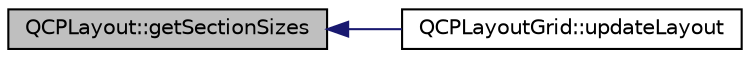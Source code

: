 digraph "QCPLayout::getSectionSizes"
{
  edge [fontname="Helvetica",fontsize="10",labelfontname="Helvetica",labelfontsize="10"];
  node [fontname="Helvetica",fontsize="10",shape=record];
  rankdir="LR";
  Node24 [label="QCPLayout::getSectionSizes",height=0.2,width=0.4,color="black", fillcolor="grey75", style="filled", fontcolor="black"];
  Node24 -> Node25 [dir="back",color="midnightblue",fontsize="10",style="solid",fontname="Helvetica"];
  Node25 [label="QCPLayoutGrid::updateLayout",height=0.2,width=0.4,color="black", fillcolor="white", style="filled",URL="$df/dd4/class_q_c_p_layout_grid.html#a07f8dd7d3d61d7345026621d446042a4"];
}
